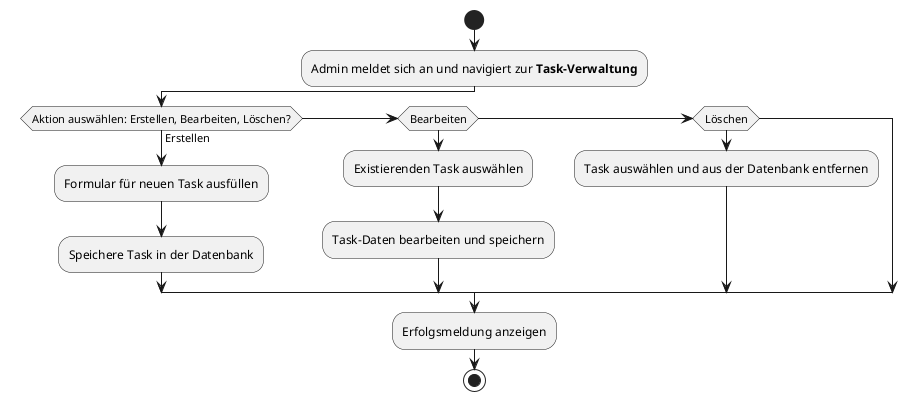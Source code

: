 @startuml
start

:Admin meldet sich an und navigiert zur **Task-Verwaltung**;

if (Aktion auswählen: Erstellen, Bearbeiten, Löschen?) then (Erstellen)
  :Formular für neuen Task ausfüllen;
  :Speichere Task in der Datenbank;
else if (Bearbeiten)
  :Existierenden Task auswählen;
  :Task-Daten bearbeiten und speichern;
else if (Löschen)
  :Task auswählen und aus der Datenbank entfernen;
endif

:Erfolgsmeldung anzeigen;
stop
@enduml